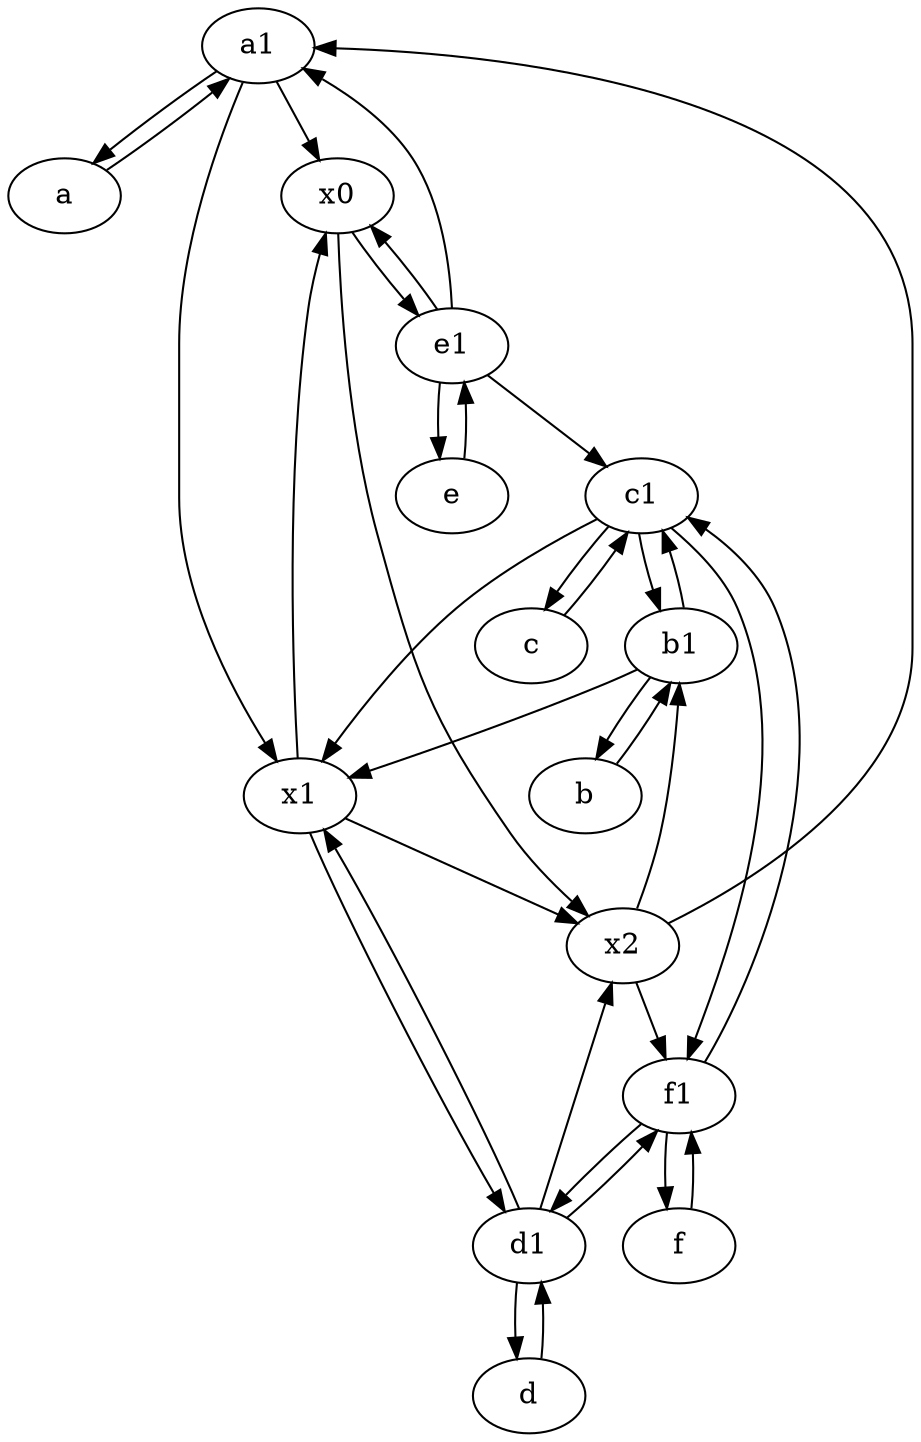 digraph  {
	a1 [pos="40,15!"];
	e1 [pos="25,45!"];
	c [pos="20,10!"];
	b1 [pos="45,20!"];
	x2;
	b [pos="50,20!"];
	e [pos="30,50!"];
	a [pos="40,10!"];
	x0;
	d1 [pos="25,30!"];
	f1;
	x1;
	d [pos="20,30!"];
	f [pos="15,45!"];
	c1 [pos="30,15!"];
	d -> d1;
	c1 -> f1;
	d1 -> x2;
	e -> e1;
	c -> c1;
	a1 -> x1;
	x2 -> a1;
	x2 -> f1;
	b1 -> b;
	b -> b1;
	a -> a1;
	x0 -> e1;
	f1 -> c1;
	b1 -> c1;
	x1 -> x2;
	x1 -> d1;
	c1 -> b1;
	f1 -> f;
	e1 -> e;
	d1 -> f1;
	c1 -> c;
	a1 -> x0;
	a1 -> a;
	e1 -> x0;
	d1 -> d;
	x1 -> x0;
	x0 -> x2;
	f -> f1;
	f1 -> d1;
	d1 -> x1;
	e1 -> c1;
	x2 -> b1;
	e1 -> a1;
	c1 -> x1;
	b1 -> x1;

	}